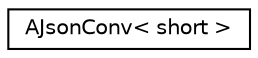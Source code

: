 digraph "Graphical Class Hierarchy"
{
 // LATEX_PDF_SIZE
  edge [fontname="Helvetica",fontsize="10",labelfontname="Helvetica",labelfontsize="10"];
  node [fontname="Helvetica",fontsize="10",shape=record];
  rankdir="LR";
  Node0 [label="AJsonConv\< short \>",height=0.2,width=0.4,color="black", fillcolor="white", style="filled",URL="$structAJsonConv_3_01short_01_4.html",tooltip=" "];
}
